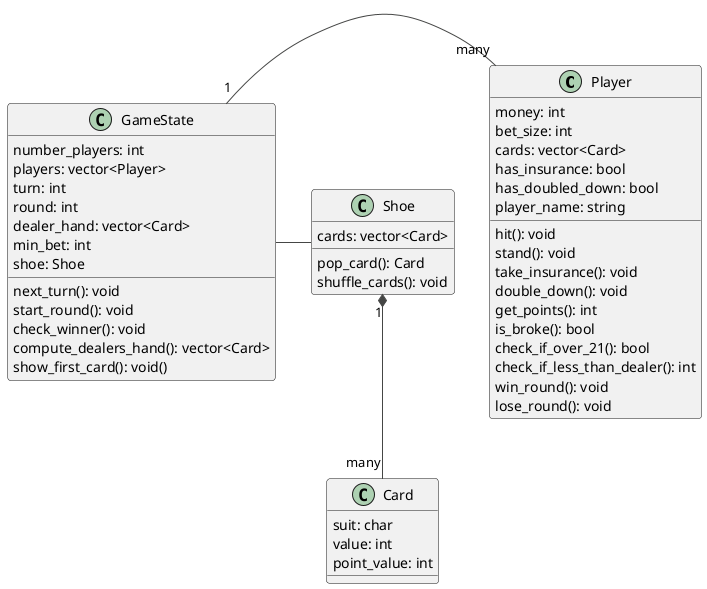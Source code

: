@startuml
' !theme plain
!theme vibrant

class Player {
  money: int
  bet_size: int
  cards: vector<Card> 
  hit(): void
  stand(): void
  take_insurance(): void
  double_down(): void
  has_insurance: bool
  has_doubled_down: bool
  get_points(): int
  is_broke(): bool
  check_if_over_21(): bool
  check_if_less_than_dealer(): int
  win_round(): void
  lose_round(): void
  player_name: string
}
  
class Card {
  suit: char
  value: int
  point_value: int
}

class GameState{
  number_players: int
  players: vector<Player>
  turn: int
  round: int
  dealer_hand: vector<Card>
  min_bet: int
  next_turn(): void
  start_round(): void
  check_winner(): void
  compute_dealers_hand(): vector<Card>
  shoe: Shoe
  show_first_card(): void()
}

class Shoe{
  cards: vector<Card> 
  pop_card(): Card
  shuffle_cards(): void
}

Shoe "1" *-- "many" Card 


GameState "1" - "many" Player 

GameState - Shoe
@enduml

